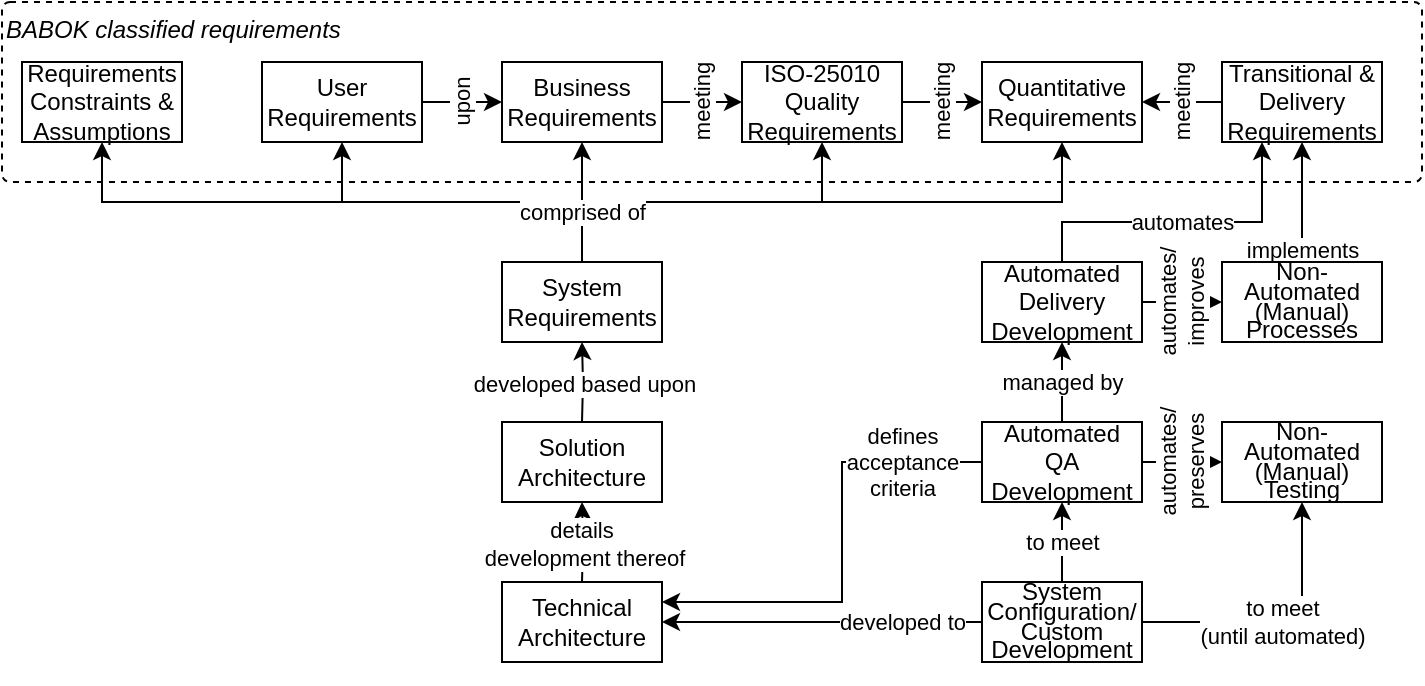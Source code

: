 <mxfile version="20.0.4" type="google"><diagram id="LpJVdC6ibyjmXkgtrIU5" name="Page-1"><mxGraphModel grid="1" page="1" gridSize="10" guides="1" tooltips="1" connect="1" arrows="1" fold="1" pageScale="1" pageWidth="827" pageHeight="1169" math="0" shadow="0"><root><mxCell id="0"/><mxCell id="1" parent="0"/><mxCell id="GVXgFqII7rOSXFsGNE4C-21" value="BABOK classified requirements" style="rounded=1;whiteSpace=wrap;html=1;dashed=1;align=left;verticalAlign=top;absoluteArcSize=1;arcSize=8;fontStyle=2" vertex="1" parent="1"><mxGeometry x="60" y="90" width="710" height="90" as="geometry"/></mxCell><mxCell id="GVXgFqII7rOSXFsGNE4C-13" style="edgeStyle=orthogonalEdgeStyle;rounded=0;orthogonalLoop=1;jettySize=auto;html=1;entryX=0.5;entryY=1;entryDx=0;entryDy=0;exitX=0.5;exitY=0;exitDx=0;exitDy=0;" edge="1" parent="1" source="GVXgFqII7rOSXFsGNE4C-9" target="GVXgFqII7rOSXFsGNE4C-5"><mxGeometry relative="1" as="geometry"><mxPoint x="370" y="200" as="sourcePoint"/></mxGeometry></mxCell><mxCell id="GVXgFqII7rOSXFsGNE4C-1" value="Business&lt;br&gt;Requirements" style="rounded=0;whiteSpace=wrap;html=1;" vertex="1" parent="1"><mxGeometry x="310" y="120" width="80" height="40" as="geometry"/></mxCell><mxCell id="GVXgFqII7rOSXFsGNE4C-2" value="User&lt;br&gt;Requirements" style="rounded=0;whiteSpace=wrap;html=1;" vertex="1" parent="1"><mxGeometry x="190" y="120" width="80" height="40" as="geometry"/></mxCell><mxCell id="GVXgFqII7rOSXFsGNE4C-3" value="Quantitative&lt;br&gt;Requirements" style="rounded=0;whiteSpace=wrap;html=1;" vertex="1" parent="1"><mxGeometry x="550" y="120" width="80" height="40" as="geometry"/></mxCell><mxCell id="GVXgFqII7rOSXFsGNE4C-4" value="Transitional &amp;amp;&lt;br&gt;Delivery&lt;br&gt;Requirements" style="rounded=0;whiteSpace=wrap;html=1;" vertex="1" parent="1"><mxGeometry x="670" y="120" width="80" height="40" as="geometry"/></mxCell><mxCell id="GlVTBZoZ5s_DwtTfySBL-1" value="meeting" style="edgeStyle=orthogonalEdgeStyle;rounded=0;orthogonalLoop=1;jettySize=auto;html=1;horizontal=0;entryX=0;entryY=0.5;entryDx=0;entryDy=0;" edge="1" parent="1" source="GVXgFqII7rOSXFsGNE4C-5" target="GVXgFqII7rOSXFsGNE4C-3"><mxGeometry relative="1" as="geometry"/></mxCell><mxCell id="GVXgFqII7rOSXFsGNE4C-5" value="ISO-25010&lt;br&gt;Quality&lt;br&gt;Requirements" style="rounded=0;whiteSpace=wrap;html=1;" vertex="1" parent="1"><mxGeometry x="430" y="120" width="80" height="40" as="geometry"/></mxCell><mxCell id="GVXgFqII7rOSXFsGNE4C-12" value="" style="edgeStyle=orthogonalEdgeStyle;rounded=0;orthogonalLoop=1;jettySize=auto;html=1;entryX=0.5;entryY=1;entryDx=0;entryDy=0;exitX=0.5;exitY=0;exitDx=0;exitDy=0;" edge="1" parent="1" source="GVXgFqII7rOSXFsGNE4C-9" target="GVXgFqII7rOSXFsGNE4C-2"><mxGeometry x="-0.111" relative="1" as="geometry"><mxPoint as="offset"/></mxGeometry></mxCell><mxCell id="GVXgFqII7rOSXFsGNE4C-14" value="" style="edgeStyle=orthogonalEdgeStyle;rounded=0;orthogonalLoop=1;jettySize=auto;html=1;entryX=0.5;entryY=1;entryDx=0;entryDy=0;exitX=0.5;exitY=0;exitDx=0;exitDy=0;" edge="1" parent="1" target="GVXgFqII7rOSXFsGNE4C-3" source="GVXgFqII7rOSXFsGNE4C-9"><mxGeometry x="0.25" relative="1" as="geometry"><mxPoint as="offset"/><mxPoint x="410" y="220" as="sourcePoint"/></mxGeometry></mxCell><mxCell id="HXqT2cqfV1k8DPEmUUHJ-14" style="edgeStyle=orthogonalEdgeStyle;rounded=0;orthogonalLoop=1;jettySize=auto;html=1;entryX=0.5;entryY=1;entryDx=0;entryDy=0;labelBackgroundColor=default;exitX=0.5;exitY=0;exitDx=0;exitDy=0;" edge="1" parent="1" source="GVXgFqII7rOSXFsGNE4C-9" target="HXqT2cqfV1k8DPEmUUHJ-10"><mxGeometry relative="1" as="geometry"/></mxCell><mxCell id="GVXgFqII7rOSXFsGNE4C-9" value="System Requirements" style="rounded=0;whiteSpace=wrap;html=1;" vertex="1" parent="1"><mxGeometry x="310" y="220" width="80" height="40" as="geometry"/></mxCell><mxCell id="GVXgFqII7rOSXFsGNE4C-15" value="automates" style="edgeStyle=orthogonalEdgeStyle;rounded=0;orthogonalLoop=1;jettySize=auto;html=1;entryX=0.25;entryY=1;entryDx=0;entryDy=0;exitX=0.5;exitY=0;exitDx=0;exitDy=0;" edge="1" parent="1" source="GVXgFqII7rOSXFsGNE4C-10" target="GVXgFqII7rOSXFsGNE4C-4"><mxGeometry relative="1" as="geometry"><Array as="points"><mxPoint x="590" y="200"/><mxPoint x="690" y="200"/></Array></mxGeometry></mxCell><mxCell id="HXqT2cqfV1k8DPEmUUHJ-8" value="automates/&lt;br&gt;improves" style="edgeStyle=orthogonalEdgeStyle;rounded=0;orthogonalLoop=1;jettySize=auto;html=1;entryX=0;entryY=0.5;entryDx=0;entryDy=0;horizontal=0;spacing=-1;" edge="1" parent="1" source="GVXgFqII7rOSXFsGNE4C-10" target="HXqT2cqfV1k8DPEmUUHJ-4"><mxGeometry relative="1" as="geometry"/></mxCell><mxCell id="GVXgFqII7rOSXFsGNE4C-10" value="Automated&lt;br&gt;Delivery&lt;br&gt;Development" style="rounded=0;whiteSpace=wrap;html=1;" vertex="1" parent="1"><mxGeometry x="550" y="220" width="80" height="40" as="geometry"/></mxCell><mxCell id="GVXgFqII7rOSXFsGNE4C-18" value="developed based upon" style="edgeStyle=orthogonalEdgeStyle;rounded=0;orthogonalLoop=1;jettySize=auto;html=1;entryX=0.5;entryY=1;entryDx=0;entryDy=0;" edge="1" parent="1"><mxGeometry relative="1" as="geometry"><mxPoint x="350" y="300" as="sourcePoint"/><mxPoint x="350" y="260" as="targetPoint"/></mxGeometry></mxCell><mxCell id="GVXgFqII7rOSXFsGNE4C-17" value="Solution Architecture" style="rounded=0;whiteSpace=wrap;html=1;" vertex="1" parent="1"><mxGeometry x="310" y="300" width="80" height="40" as="geometry"/></mxCell><mxCell id="GVXgFqII7rOSXFsGNE4C-20" value="details&amp;nbsp;&lt;br&gt;development thereof" style="edgeStyle=orthogonalEdgeStyle;rounded=0;orthogonalLoop=1;jettySize=auto;html=1;entryX=0.5;entryY=1;entryDx=0;entryDy=0;" edge="1" parent="1"><mxGeometry relative="1" as="geometry"><mxPoint x="350" y="380" as="sourcePoint"/><mxPoint x="350" y="340" as="targetPoint"/></mxGeometry></mxCell><mxCell id="GVXgFqII7rOSXFsGNE4C-19" value="Technical Architecture" style="rounded=0;whiteSpace=wrap;html=1;" vertex="1" parent="1"><mxGeometry x="310" y="380" width="80" height="40" as="geometry"/></mxCell><mxCell id="GVXgFqII7rOSXFsGNE4C-23" value="developed to" style="edgeStyle=orthogonalEdgeStyle;rounded=0;orthogonalLoop=1;jettySize=auto;html=1;entryX=1;entryY=0.5;entryDx=0;entryDy=0;" edge="1" parent="1" source="GVXgFqII7rOSXFsGNE4C-22" target="GVXgFqII7rOSXFsGNE4C-19"><mxGeometry x="-0.5" relative="1" as="geometry"><mxPoint as="offset"/><mxPoint x="400" y="400" as="targetPoint"/></mxGeometry></mxCell><mxCell id="GVXgFqII7rOSXFsGNE4C-24" value="managed by" style="edgeStyle=orthogonalEdgeStyle;rounded=0;orthogonalLoop=1;jettySize=auto;html=1;entryX=0.5;entryY=1;entryDx=0;entryDy=0;exitX=0.5;exitY=0;exitDx=0;exitDy=0;" edge="1" parent="1" source="HXqT2cqfV1k8DPEmUUHJ-1" target="GVXgFqII7rOSXFsGNE4C-10"><mxGeometry relative="1" as="geometry"/></mxCell><mxCell id="HXqT2cqfV1k8DPEmUUHJ-3" value="to meet" style="edgeStyle=orthogonalEdgeStyle;rounded=0;orthogonalLoop=1;jettySize=auto;html=1;entryX=0.5;entryY=1;entryDx=0;entryDy=0;exitX=0.5;exitY=0;exitDx=0;exitDy=0;" edge="1" parent="1" source="GVXgFqII7rOSXFsGNE4C-22" target="HXqT2cqfV1k8DPEmUUHJ-1"><mxGeometry relative="1" as="geometry"><Array as="points"/></mxGeometry></mxCell><mxCell id="HXqT2cqfV1k8DPEmUUHJ-12" value="to meet &lt;br&gt;(until automated)" style="edgeStyle=orthogonalEdgeStyle;rounded=0;orthogonalLoop=1;jettySize=auto;html=1;entryX=0.5;entryY=1;entryDx=0;entryDy=0;labelBackgroundColor=default;" edge="1" parent="1" source="GVXgFqII7rOSXFsGNE4C-22" target="HXqT2cqfV1k8DPEmUUHJ-6"><mxGeometry relative="1" as="geometry"/></mxCell><mxCell id="GVXgFqII7rOSXFsGNE4C-22" value="&lt;p style=&quot;line-height: 0.8;&quot;&gt;System&lt;br&gt;Configuration/&lt;br&gt;Custom Development&lt;/p&gt;" style="rounded=0;whiteSpace=wrap;html=1;" vertex="1" parent="1"><mxGeometry x="550" y="380" width="80" height="40" as="geometry"/></mxCell><mxCell id="GlVTBZoZ5s_DwtTfySBL-3" value="upon" style="edgeStyle=orthogonalEdgeStyle;rounded=0;orthogonalLoop=1;jettySize=auto;html=1;horizontal=0;exitX=1;exitY=0.5;exitDx=0;exitDy=0;entryX=0;entryY=0.5;entryDx=0;entryDy=0;" edge="1" parent="1" source="GVXgFqII7rOSXFsGNE4C-2" target="GVXgFqII7rOSXFsGNE4C-1"><mxGeometry relative="1" as="geometry"><mxPoint x="500" y="150" as="sourcePoint"/><mxPoint x="290" y="140" as="targetPoint"/></mxGeometry></mxCell><mxCell id="GlVTBZoZ5s_DwtTfySBL-4" value="meeting" style="edgeStyle=orthogonalEdgeStyle;rounded=0;orthogonalLoop=1;jettySize=auto;html=1;horizontal=0;exitX=1;exitY=0.5;exitDx=0;exitDy=0;entryX=0;entryY=0.5;entryDx=0;entryDy=0;" edge="1" parent="1" source="GVXgFqII7rOSXFsGNE4C-1" target="GVXgFqII7rOSXFsGNE4C-5"><mxGeometry relative="1" as="geometry"><mxPoint x="260" y="150" as="sourcePoint"/><mxPoint x="300" y="150" as="targetPoint"/></mxGeometry></mxCell><mxCell id="HXqT2cqfV1k8DPEmUUHJ-2" value="defines&lt;br&gt;acceptance&lt;br&gt;criteria" style="edgeStyle=orthogonalEdgeStyle;rounded=0;orthogonalLoop=1;jettySize=auto;html=1;exitX=0;exitY=0.5;exitDx=0;exitDy=0;entryX=1;entryY=0.25;entryDx=0;entryDy=0;" edge="1" parent="1" source="HXqT2cqfV1k8DPEmUUHJ-1" target="GVXgFqII7rOSXFsGNE4C-19"><mxGeometry x="-0.652" relative="1" as="geometry"><mxPoint x="400" y="400" as="targetPoint"/><Array as="points"><mxPoint x="480" y="320"/><mxPoint x="480" y="390"/></Array><mxPoint as="offset"/></mxGeometry></mxCell><mxCell id="HXqT2cqfV1k8DPEmUUHJ-7" value="automates/&lt;br&gt;preserves" style="edgeStyle=orthogonalEdgeStyle;rounded=0;orthogonalLoop=1;jettySize=auto;html=1;entryX=0;entryY=0.5;entryDx=0;entryDy=0;horizontal=0;spacing=0;" edge="1" parent="1" source="HXqT2cqfV1k8DPEmUUHJ-1" target="HXqT2cqfV1k8DPEmUUHJ-6"><mxGeometry relative="1" as="geometry"/></mxCell><mxCell id="HXqT2cqfV1k8DPEmUUHJ-1" value="Automated&lt;br&gt;QA&lt;br&gt;Development" style="rounded=0;whiteSpace=wrap;html=1;" vertex="1" parent="1"><mxGeometry x="550" y="300" width="80" height="40" as="geometry"/></mxCell><mxCell id="HXqT2cqfV1k8DPEmUUHJ-5" value="implements" style="edgeStyle=orthogonalEdgeStyle;rounded=0;orthogonalLoop=1;jettySize=auto;html=1;exitX=0.5;exitY=0;exitDx=0;exitDy=0;entryX=0.5;entryY=1;entryDx=0;entryDy=0;" edge="1" parent="1" source="HXqT2cqfV1k8DPEmUUHJ-4" target="GVXgFqII7rOSXFsGNE4C-4"><mxGeometry x="-0.778" relative="1" as="geometry"><mxPoint x="760" y="200" as="targetPoint"/><Array as="points"><mxPoint x="710" y="180"/><mxPoint x="710" y="180"/></Array><mxPoint as="offset"/></mxGeometry></mxCell><mxCell id="HXqT2cqfV1k8DPEmUUHJ-4" value="&lt;p style=&quot;line-height: 0.8;&quot;&gt;Non-Automated (Manual) Processes&lt;/p&gt;" style="rounded=0;whiteSpace=wrap;html=1;" vertex="1" parent="1"><mxGeometry x="670" y="220" width="80" height="40" as="geometry"/></mxCell><mxCell id="HXqT2cqfV1k8DPEmUUHJ-6" value="&lt;p style=&quot;line-height: 0.8;&quot;&gt;Non-Automated (Manual) Testing&lt;/p&gt;" style="rounded=0;whiteSpace=wrap;html=1;" vertex="1" parent="1"><mxGeometry x="670" y="300" width="80" height="40" as="geometry"/></mxCell><mxCell id="HXqT2cqfV1k8DPEmUUHJ-10" value="Requirements&lt;br&gt;Constraints &amp;amp; Assumptions" style="rounded=0;whiteSpace=wrap;html=1;" vertex="1" parent="1"><mxGeometry x="70" y="120" width="80" height="40" as="geometry"/></mxCell><mxCell id="HXqT2cqfV1k8DPEmUUHJ-13" value="meeting" style="edgeStyle=orthogonalEdgeStyle;rounded=0;orthogonalLoop=1;jettySize=auto;html=1;horizontal=0;entryX=1;entryY=0.5;entryDx=0;entryDy=0;exitX=0;exitY=0.5;exitDx=0;exitDy=0;" edge="1" parent="1" source="GVXgFqII7rOSXFsGNE4C-4" target="GVXgFqII7rOSXFsGNE4C-3"><mxGeometry relative="1" as="geometry"><mxPoint x="520" y="150" as="sourcePoint"/><mxPoint x="560" y="150" as="targetPoint"/></mxGeometry></mxCell><mxCell id="GVXgFqII7rOSXFsGNE4C-11" value="comprised of" style="rounded=0;orthogonalLoop=1;jettySize=auto;html=1;entryX=0.5;entryY=1;entryDx=0;entryDy=0;" edge="1" parent="1" source="GVXgFqII7rOSXFsGNE4C-9" target="GVXgFqII7rOSXFsGNE4C-1"><mxGeometry x="-0.143" relative="1" as="geometry"><mxPoint as="offset"/><mxPoint x="430" y="220" as="targetPoint"/></mxGeometry></mxCell></root></mxGraphModel></diagram></mxfile>
